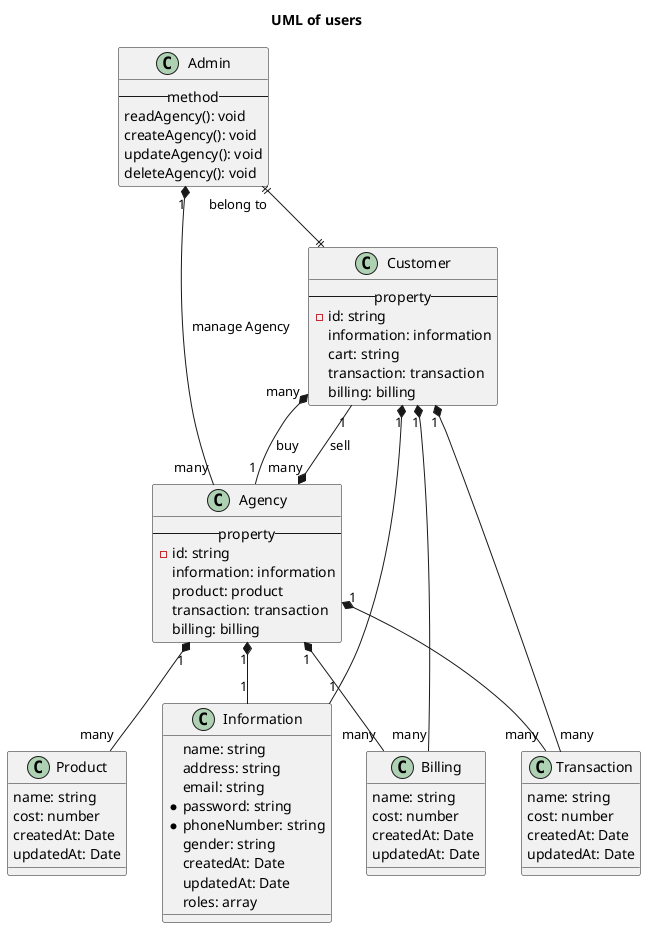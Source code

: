 @startuml Application use cases diagram
skinparam actorStyle awesome
title UML of users


class Customer{
    --property--
    -id: string
    information: information
    cart: string
    transaction: transaction
    billing: billing
}

class Agency{
    --property--
    -id: string
    information: information
    product: product
    transaction: transaction
    billing: billing
}

class Information {
    name: string 
    address: string 
    email: string 
    *password: string
    *phoneNumber: string 
    gender: string 
    createdAt: Date
    updatedAt: Date
    roles: array
}

class Product{
    name: string
    cost: number
    createdAt: Date
    updatedAt: Date
}

class Transaction{
    name: string
    cost: number
    createdAt: Date
    updatedAt: Date
}

class Billing{
    name: string
    cost: number
    createdAt: Date
    updatedAt: Date
}

class Admin{
    --method--
    readAgency(): void 
    createAgency(): void 
    updateAgency(): void
    deleteAgency(): void
}
Admin "1" *-- "many" Agency: manage Agency
Admin "belong to" ||--|| Customer
Customer "1" *-- "many" Transaction
Customer "1" *-- "many" Billing
Customer "1" *-- "1" Information
Customer "many" *-- "1" Agency: buy
Agency "many" *-- "1" Customer: sell
Agency "1" *-- "many" Transaction
Agency "1" *-- "many" Billing
Agency "1" *-- "many" Product
Agency "1" *-- "1" Information



@enduml